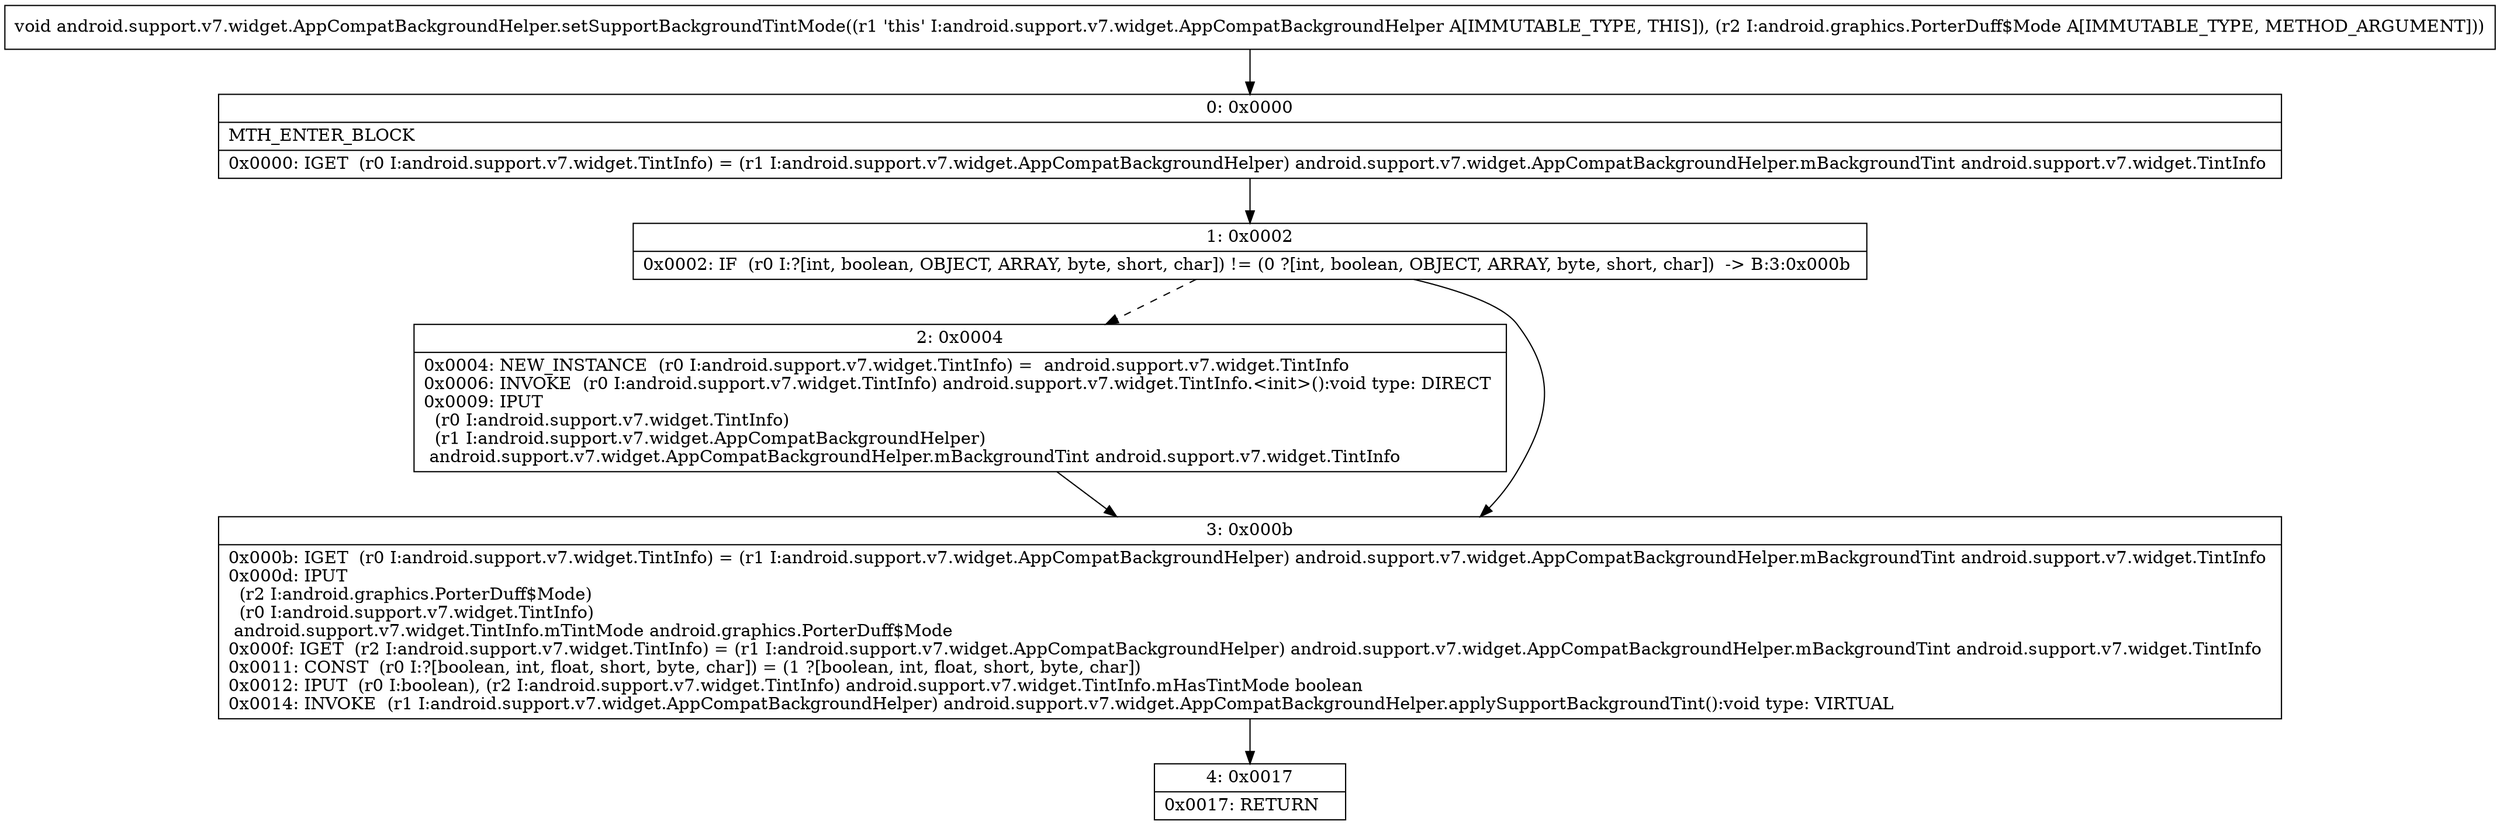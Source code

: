 digraph "CFG forandroid.support.v7.widget.AppCompatBackgroundHelper.setSupportBackgroundTintMode(Landroid\/graphics\/PorterDuff$Mode;)V" {
Node_0 [shape=record,label="{0\:\ 0x0000|MTH_ENTER_BLOCK\l|0x0000: IGET  (r0 I:android.support.v7.widget.TintInfo) = (r1 I:android.support.v7.widget.AppCompatBackgroundHelper) android.support.v7.widget.AppCompatBackgroundHelper.mBackgroundTint android.support.v7.widget.TintInfo \l}"];
Node_1 [shape=record,label="{1\:\ 0x0002|0x0002: IF  (r0 I:?[int, boolean, OBJECT, ARRAY, byte, short, char]) != (0 ?[int, boolean, OBJECT, ARRAY, byte, short, char])  \-\> B:3:0x000b \l}"];
Node_2 [shape=record,label="{2\:\ 0x0004|0x0004: NEW_INSTANCE  (r0 I:android.support.v7.widget.TintInfo) =  android.support.v7.widget.TintInfo \l0x0006: INVOKE  (r0 I:android.support.v7.widget.TintInfo) android.support.v7.widget.TintInfo.\<init\>():void type: DIRECT \l0x0009: IPUT  \l  (r0 I:android.support.v7.widget.TintInfo)\l  (r1 I:android.support.v7.widget.AppCompatBackgroundHelper)\l android.support.v7.widget.AppCompatBackgroundHelper.mBackgroundTint android.support.v7.widget.TintInfo \l}"];
Node_3 [shape=record,label="{3\:\ 0x000b|0x000b: IGET  (r0 I:android.support.v7.widget.TintInfo) = (r1 I:android.support.v7.widget.AppCompatBackgroundHelper) android.support.v7.widget.AppCompatBackgroundHelper.mBackgroundTint android.support.v7.widget.TintInfo \l0x000d: IPUT  \l  (r2 I:android.graphics.PorterDuff$Mode)\l  (r0 I:android.support.v7.widget.TintInfo)\l android.support.v7.widget.TintInfo.mTintMode android.graphics.PorterDuff$Mode \l0x000f: IGET  (r2 I:android.support.v7.widget.TintInfo) = (r1 I:android.support.v7.widget.AppCompatBackgroundHelper) android.support.v7.widget.AppCompatBackgroundHelper.mBackgroundTint android.support.v7.widget.TintInfo \l0x0011: CONST  (r0 I:?[boolean, int, float, short, byte, char]) = (1 ?[boolean, int, float, short, byte, char]) \l0x0012: IPUT  (r0 I:boolean), (r2 I:android.support.v7.widget.TintInfo) android.support.v7.widget.TintInfo.mHasTintMode boolean \l0x0014: INVOKE  (r1 I:android.support.v7.widget.AppCompatBackgroundHelper) android.support.v7.widget.AppCompatBackgroundHelper.applySupportBackgroundTint():void type: VIRTUAL \l}"];
Node_4 [shape=record,label="{4\:\ 0x0017|0x0017: RETURN   \l}"];
MethodNode[shape=record,label="{void android.support.v7.widget.AppCompatBackgroundHelper.setSupportBackgroundTintMode((r1 'this' I:android.support.v7.widget.AppCompatBackgroundHelper A[IMMUTABLE_TYPE, THIS]), (r2 I:android.graphics.PorterDuff$Mode A[IMMUTABLE_TYPE, METHOD_ARGUMENT])) }"];
MethodNode -> Node_0;
Node_0 -> Node_1;
Node_1 -> Node_2[style=dashed];
Node_1 -> Node_3;
Node_2 -> Node_3;
Node_3 -> Node_4;
}

